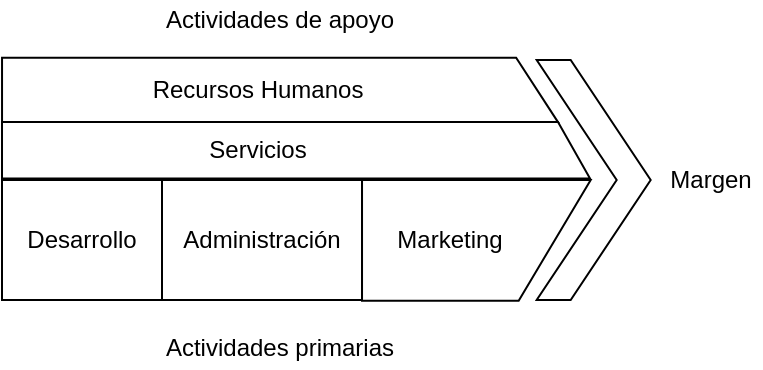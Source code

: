 <mxfile version="14.7.8" type="device"><diagram id="Bv2E6zit1csnAINEkpr2" name="Page-1"><mxGraphModel dx="985" dy="512" grid="1" gridSize="10" guides="1" tooltips="1" connect="1" arrows="1" fold="1" page="1" pageScale="1" pageWidth="827" pageHeight="1169" math="0" shadow="0"><root><mxCell id="0"/><mxCell id="1" parent="0"/><mxCell id="ivOlqbwdb8ErvNwAR7La-3" value="Desarrollo" style="rounded=0;whiteSpace=wrap;html=1;" vertex="1" parent="1"><mxGeometry x="210" y="200" width="80" height="60" as="geometry"/></mxCell><mxCell id="ivOlqbwdb8ErvNwAR7La-4" value="Administración" style="rounded=0;whiteSpace=wrap;html=1;" vertex="1" parent="1"><mxGeometry x="290" y="200" width="100" height="60" as="geometry"/></mxCell><mxCell id="ivOlqbwdb8ErvNwAR7La-6" value="" style="shape=manualInput;whiteSpace=wrap;html=1;rotation=-90;size=36;flipV=1;" vertex="1" parent="1"><mxGeometry x="417.02" y="173" width="60.32" height="114.33" as="geometry"/></mxCell><mxCell id="ivOlqbwdb8ErvNwAR7La-7" value="Marketing" style="text;html=1;strokeColor=none;fillColor=none;align=center;verticalAlign=middle;whiteSpace=wrap;rounded=0;" vertex="1" parent="1"><mxGeometry x="414" y="220" width="40" height="20" as="geometry"/></mxCell><mxCell id="ivOlqbwdb8ErvNwAR7La-8" value="" style="shape=manualInput;whiteSpace=wrap;html=1;rotation=90;size=21;flipV=0;" vertex="1" parent="1"><mxGeometry x="332.9" y="16" width="32.29" height="278.05" as="geometry"/></mxCell><mxCell id="ivOlqbwdb8ErvNwAR7La-9" value="Recursos Humanos" style="text;html=1;strokeColor=none;fillColor=none;align=center;verticalAlign=middle;whiteSpace=wrap;rounded=0;" vertex="1" parent="1"><mxGeometry x="267.5" y="145.03" width="140" height="20" as="geometry"/></mxCell><mxCell id="ivOlqbwdb8ErvNwAR7La-10" value="" style="shape=manualInput;whiteSpace=wrap;html=1;rotation=90;size=16;flipV=0;" vertex="1" parent="1"><mxGeometry x="342.88" y="38.13" width="28.25" height="294" as="geometry"/></mxCell><mxCell id="ivOlqbwdb8ErvNwAR7La-11" value="Servicios" style="text;html=1;strokeColor=none;fillColor=none;align=center;verticalAlign=middle;whiteSpace=wrap;rounded=0;" vertex="1" parent="1"><mxGeometry x="267.5" y="175.13" width="140" height="20" as="geometry"/></mxCell><mxCell id="ivOlqbwdb8ErvNwAR7La-15" value="" style="shape=step;perimeter=stepPerimeter;whiteSpace=wrap;html=1;fixedSize=1;size=40;rotation=0;" vertex="1" parent="1"><mxGeometry x="477.34" y="140" width="57" height="120" as="geometry"/></mxCell><mxCell id="ivOlqbwdb8ErvNwAR7La-18" value="Actividades primarias" style="text;html=1;strokeColor=none;fillColor=none;align=center;verticalAlign=middle;whiteSpace=wrap;rounded=0;" vertex="1" parent="1"><mxGeometry x="268" y="274" width="162" height="20" as="geometry"/></mxCell><mxCell id="ivOlqbwdb8ErvNwAR7La-19" value="Actividades de apoyo" style="text;html=1;strokeColor=none;fillColor=none;align=center;verticalAlign=middle;whiteSpace=wrap;rounded=0;" vertex="1" parent="1"><mxGeometry x="267.5" y="110" width="162" height="20" as="geometry"/></mxCell><mxCell id="ivOlqbwdb8ErvNwAR7La-20" value="Margen" style="text;html=1;strokeColor=none;fillColor=none;align=center;verticalAlign=middle;whiteSpace=wrap;rounded=0;" vertex="1" parent="1"><mxGeometry x="540" y="190" width="49.32" height="20" as="geometry"/></mxCell></root></mxGraphModel></diagram></mxfile>